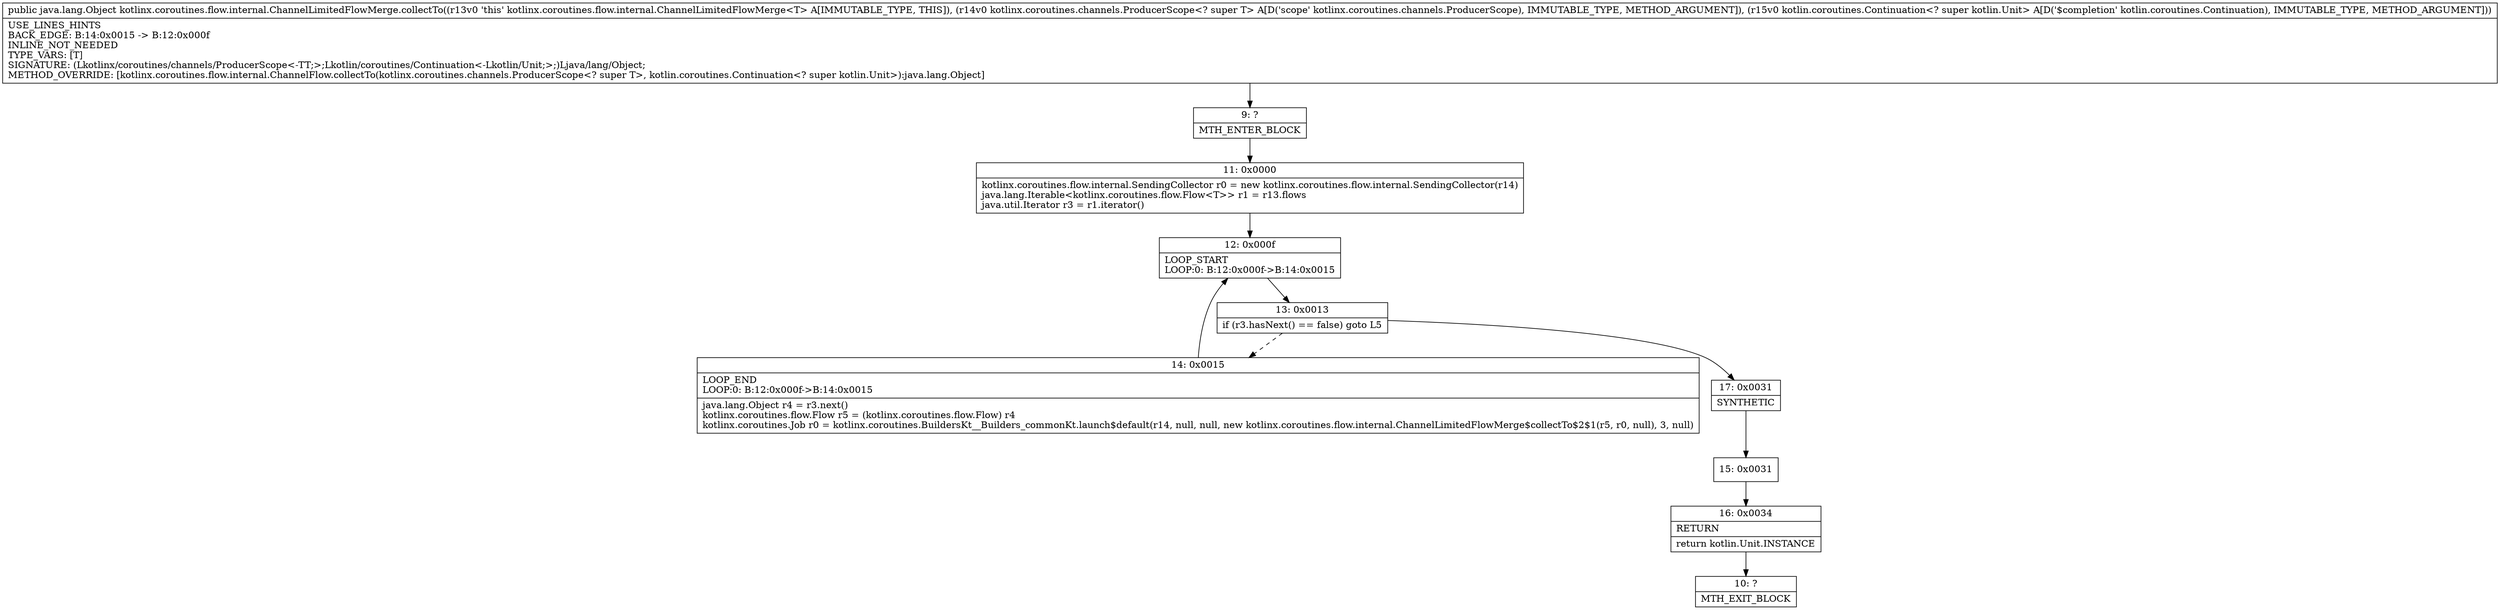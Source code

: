 digraph "CFG forkotlinx.coroutines.flow.internal.ChannelLimitedFlowMerge.collectTo(Lkotlinx\/coroutines\/channels\/ProducerScope;Lkotlin\/coroutines\/Continuation;)Ljava\/lang\/Object;" {
Node_9 [shape=record,label="{9\:\ ?|MTH_ENTER_BLOCK\l}"];
Node_11 [shape=record,label="{11\:\ 0x0000|kotlinx.coroutines.flow.internal.SendingCollector r0 = new kotlinx.coroutines.flow.internal.SendingCollector(r14)\ljava.lang.Iterable\<kotlinx.coroutines.flow.Flow\<T\>\> r1 = r13.flows\ljava.util.Iterator r3 = r1.iterator()\l}"];
Node_12 [shape=record,label="{12\:\ 0x000f|LOOP_START\lLOOP:0: B:12:0x000f\-\>B:14:0x0015\l}"];
Node_13 [shape=record,label="{13\:\ 0x0013|if (r3.hasNext() == false) goto L5\l}"];
Node_14 [shape=record,label="{14\:\ 0x0015|LOOP_END\lLOOP:0: B:12:0x000f\-\>B:14:0x0015\l|java.lang.Object r4 = r3.next()\lkotlinx.coroutines.flow.Flow r5 = (kotlinx.coroutines.flow.Flow) r4\lkotlinx.coroutines.Job r0 = kotlinx.coroutines.BuildersKt__Builders_commonKt.launch$default(r14, null, null, new kotlinx.coroutines.flow.internal.ChannelLimitedFlowMerge$collectTo$2$1(r5, r0, null), 3, null)\l}"];
Node_17 [shape=record,label="{17\:\ 0x0031|SYNTHETIC\l}"];
Node_15 [shape=record,label="{15\:\ 0x0031}"];
Node_16 [shape=record,label="{16\:\ 0x0034|RETURN\l|return kotlin.Unit.INSTANCE\l}"];
Node_10 [shape=record,label="{10\:\ ?|MTH_EXIT_BLOCK\l}"];
MethodNode[shape=record,label="{public java.lang.Object kotlinx.coroutines.flow.internal.ChannelLimitedFlowMerge.collectTo((r13v0 'this' kotlinx.coroutines.flow.internal.ChannelLimitedFlowMerge\<T\> A[IMMUTABLE_TYPE, THIS]), (r14v0 kotlinx.coroutines.channels.ProducerScope\<? super T\> A[D('scope' kotlinx.coroutines.channels.ProducerScope), IMMUTABLE_TYPE, METHOD_ARGUMENT]), (r15v0 kotlin.coroutines.Continuation\<? super kotlin.Unit\> A[D('$completion' kotlin.coroutines.Continuation), IMMUTABLE_TYPE, METHOD_ARGUMENT]))  | USE_LINES_HINTS\lBACK_EDGE: B:14:0x0015 \-\> B:12:0x000f\lINLINE_NOT_NEEDED\lTYPE_VARS: [T]\lSIGNATURE: (Lkotlinx\/coroutines\/channels\/ProducerScope\<\-TT;\>;Lkotlin\/coroutines\/Continuation\<\-Lkotlin\/Unit;\>;)Ljava\/lang\/Object;\lMETHOD_OVERRIDE: [kotlinx.coroutines.flow.internal.ChannelFlow.collectTo(kotlinx.coroutines.channels.ProducerScope\<? super T\>, kotlin.coroutines.Continuation\<? super kotlin.Unit\>):java.lang.Object]\l}"];
MethodNode -> Node_9;Node_9 -> Node_11;
Node_11 -> Node_12;
Node_12 -> Node_13;
Node_13 -> Node_14[style=dashed];
Node_13 -> Node_17;
Node_14 -> Node_12;
Node_17 -> Node_15;
Node_15 -> Node_16;
Node_16 -> Node_10;
}


